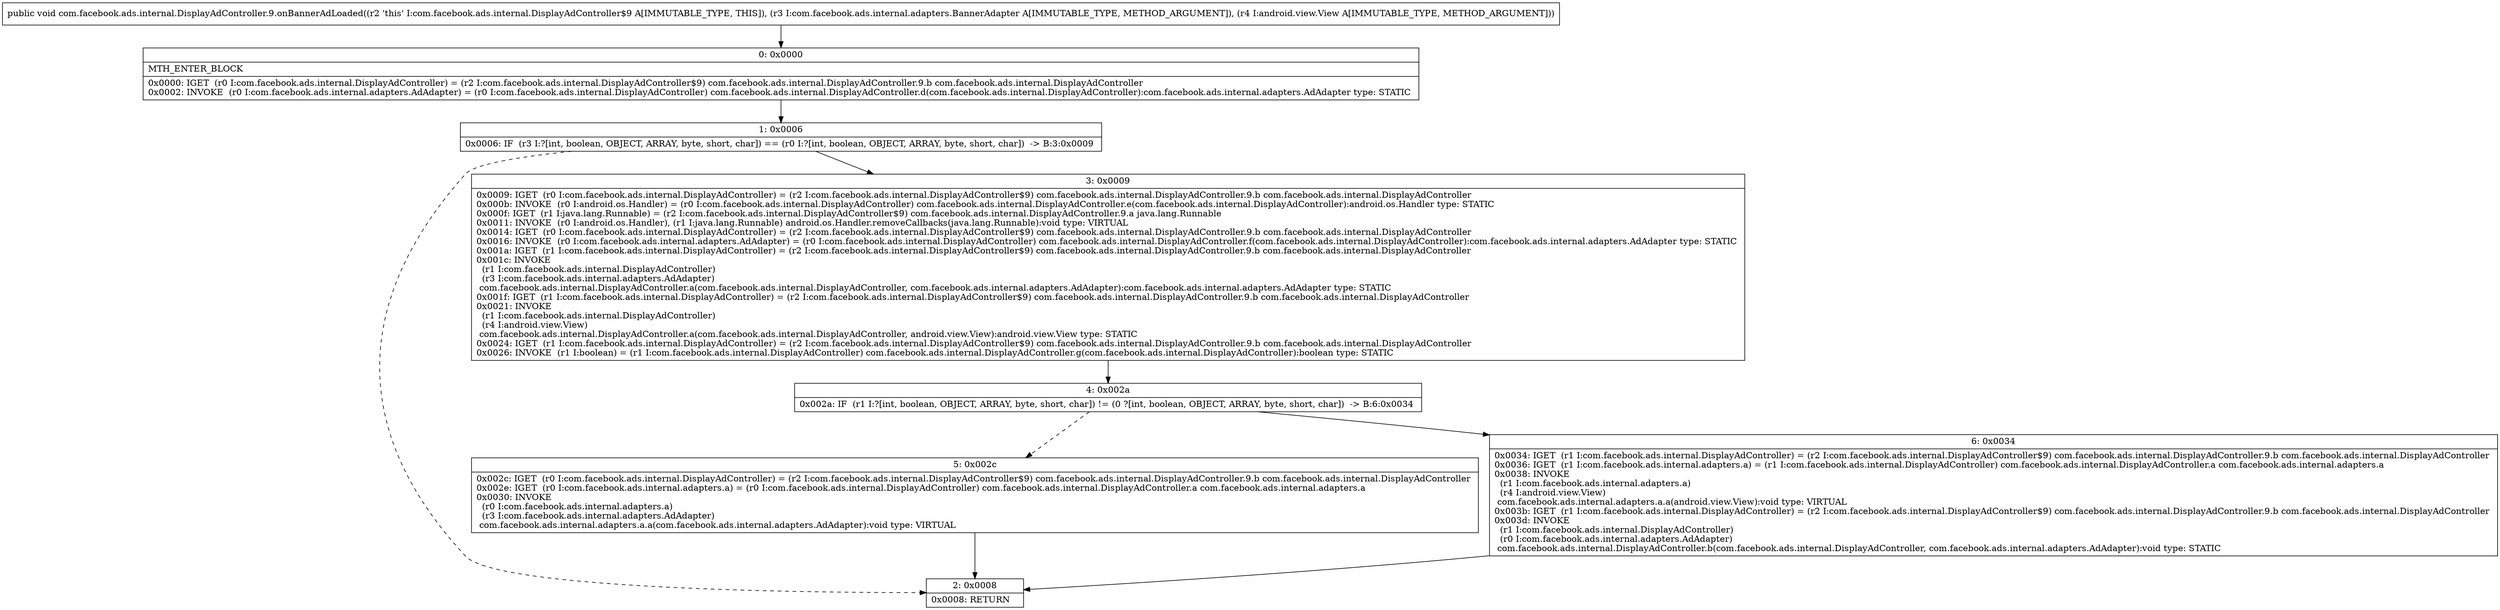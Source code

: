 digraph "CFG forcom.facebook.ads.internal.DisplayAdController.9.onBannerAdLoaded(Lcom\/facebook\/ads\/internal\/adapters\/BannerAdapter;Landroid\/view\/View;)V" {
Node_0 [shape=record,label="{0\:\ 0x0000|MTH_ENTER_BLOCK\l|0x0000: IGET  (r0 I:com.facebook.ads.internal.DisplayAdController) = (r2 I:com.facebook.ads.internal.DisplayAdController$9) com.facebook.ads.internal.DisplayAdController.9.b com.facebook.ads.internal.DisplayAdController \l0x0002: INVOKE  (r0 I:com.facebook.ads.internal.adapters.AdAdapter) = (r0 I:com.facebook.ads.internal.DisplayAdController) com.facebook.ads.internal.DisplayAdController.d(com.facebook.ads.internal.DisplayAdController):com.facebook.ads.internal.adapters.AdAdapter type: STATIC \l}"];
Node_1 [shape=record,label="{1\:\ 0x0006|0x0006: IF  (r3 I:?[int, boolean, OBJECT, ARRAY, byte, short, char]) == (r0 I:?[int, boolean, OBJECT, ARRAY, byte, short, char])  \-\> B:3:0x0009 \l}"];
Node_2 [shape=record,label="{2\:\ 0x0008|0x0008: RETURN   \l}"];
Node_3 [shape=record,label="{3\:\ 0x0009|0x0009: IGET  (r0 I:com.facebook.ads.internal.DisplayAdController) = (r2 I:com.facebook.ads.internal.DisplayAdController$9) com.facebook.ads.internal.DisplayAdController.9.b com.facebook.ads.internal.DisplayAdController \l0x000b: INVOKE  (r0 I:android.os.Handler) = (r0 I:com.facebook.ads.internal.DisplayAdController) com.facebook.ads.internal.DisplayAdController.e(com.facebook.ads.internal.DisplayAdController):android.os.Handler type: STATIC \l0x000f: IGET  (r1 I:java.lang.Runnable) = (r2 I:com.facebook.ads.internal.DisplayAdController$9) com.facebook.ads.internal.DisplayAdController.9.a java.lang.Runnable \l0x0011: INVOKE  (r0 I:android.os.Handler), (r1 I:java.lang.Runnable) android.os.Handler.removeCallbacks(java.lang.Runnable):void type: VIRTUAL \l0x0014: IGET  (r0 I:com.facebook.ads.internal.DisplayAdController) = (r2 I:com.facebook.ads.internal.DisplayAdController$9) com.facebook.ads.internal.DisplayAdController.9.b com.facebook.ads.internal.DisplayAdController \l0x0016: INVOKE  (r0 I:com.facebook.ads.internal.adapters.AdAdapter) = (r0 I:com.facebook.ads.internal.DisplayAdController) com.facebook.ads.internal.DisplayAdController.f(com.facebook.ads.internal.DisplayAdController):com.facebook.ads.internal.adapters.AdAdapter type: STATIC \l0x001a: IGET  (r1 I:com.facebook.ads.internal.DisplayAdController) = (r2 I:com.facebook.ads.internal.DisplayAdController$9) com.facebook.ads.internal.DisplayAdController.9.b com.facebook.ads.internal.DisplayAdController \l0x001c: INVOKE  \l  (r1 I:com.facebook.ads.internal.DisplayAdController)\l  (r3 I:com.facebook.ads.internal.adapters.AdAdapter)\l com.facebook.ads.internal.DisplayAdController.a(com.facebook.ads.internal.DisplayAdController, com.facebook.ads.internal.adapters.AdAdapter):com.facebook.ads.internal.adapters.AdAdapter type: STATIC \l0x001f: IGET  (r1 I:com.facebook.ads.internal.DisplayAdController) = (r2 I:com.facebook.ads.internal.DisplayAdController$9) com.facebook.ads.internal.DisplayAdController.9.b com.facebook.ads.internal.DisplayAdController \l0x0021: INVOKE  \l  (r1 I:com.facebook.ads.internal.DisplayAdController)\l  (r4 I:android.view.View)\l com.facebook.ads.internal.DisplayAdController.a(com.facebook.ads.internal.DisplayAdController, android.view.View):android.view.View type: STATIC \l0x0024: IGET  (r1 I:com.facebook.ads.internal.DisplayAdController) = (r2 I:com.facebook.ads.internal.DisplayAdController$9) com.facebook.ads.internal.DisplayAdController.9.b com.facebook.ads.internal.DisplayAdController \l0x0026: INVOKE  (r1 I:boolean) = (r1 I:com.facebook.ads.internal.DisplayAdController) com.facebook.ads.internal.DisplayAdController.g(com.facebook.ads.internal.DisplayAdController):boolean type: STATIC \l}"];
Node_4 [shape=record,label="{4\:\ 0x002a|0x002a: IF  (r1 I:?[int, boolean, OBJECT, ARRAY, byte, short, char]) != (0 ?[int, boolean, OBJECT, ARRAY, byte, short, char])  \-\> B:6:0x0034 \l}"];
Node_5 [shape=record,label="{5\:\ 0x002c|0x002c: IGET  (r0 I:com.facebook.ads.internal.DisplayAdController) = (r2 I:com.facebook.ads.internal.DisplayAdController$9) com.facebook.ads.internal.DisplayAdController.9.b com.facebook.ads.internal.DisplayAdController \l0x002e: IGET  (r0 I:com.facebook.ads.internal.adapters.a) = (r0 I:com.facebook.ads.internal.DisplayAdController) com.facebook.ads.internal.DisplayAdController.a com.facebook.ads.internal.adapters.a \l0x0030: INVOKE  \l  (r0 I:com.facebook.ads.internal.adapters.a)\l  (r3 I:com.facebook.ads.internal.adapters.AdAdapter)\l com.facebook.ads.internal.adapters.a.a(com.facebook.ads.internal.adapters.AdAdapter):void type: VIRTUAL \l}"];
Node_6 [shape=record,label="{6\:\ 0x0034|0x0034: IGET  (r1 I:com.facebook.ads.internal.DisplayAdController) = (r2 I:com.facebook.ads.internal.DisplayAdController$9) com.facebook.ads.internal.DisplayAdController.9.b com.facebook.ads.internal.DisplayAdController \l0x0036: IGET  (r1 I:com.facebook.ads.internal.adapters.a) = (r1 I:com.facebook.ads.internal.DisplayAdController) com.facebook.ads.internal.DisplayAdController.a com.facebook.ads.internal.adapters.a \l0x0038: INVOKE  \l  (r1 I:com.facebook.ads.internal.adapters.a)\l  (r4 I:android.view.View)\l com.facebook.ads.internal.adapters.a.a(android.view.View):void type: VIRTUAL \l0x003b: IGET  (r1 I:com.facebook.ads.internal.DisplayAdController) = (r2 I:com.facebook.ads.internal.DisplayAdController$9) com.facebook.ads.internal.DisplayAdController.9.b com.facebook.ads.internal.DisplayAdController \l0x003d: INVOKE  \l  (r1 I:com.facebook.ads.internal.DisplayAdController)\l  (r0 I:com.facebook.ads.internal.adapters.AdAdapter)\l com.facebook.ads.internal.DisplayAdController.b(com.facebook.ads.internal.DisplayAdController, com.facebook.ads.internal.adapters.AdAdapter):void type: STATIC \l}"];
MethodNode[shape=record,label="{public void com.facebook.ads.internal.DisplayAdController.9.onBannerAdLoaded((r2 'this' I:com.facebook.ads.internal.DisplayAdController$9 A[IMMUTABLE_TYPE, THIS]), (r3 I:com.facebook.ads.internal.adapters.BannerAdapter A[IMMUTABLE_TYPE, METHOD_ARGUMENT]), (r4 I:android.view.View A[IMMUTABLE_TYPE, METHOD_ARGUMENT])) }"];
MethodNode -> Node_0;
Node_0 -> Node_1;
Node_1 -> Node_2[style=dashed];
Node_1 -> Node_3;
Node_3 -> Node_4;
Node_4 -> Node_5[style=dashed];
Node_4 -> Node_6;
Node_5 -> Node_2;
Node_6 -> Node_2;
}

